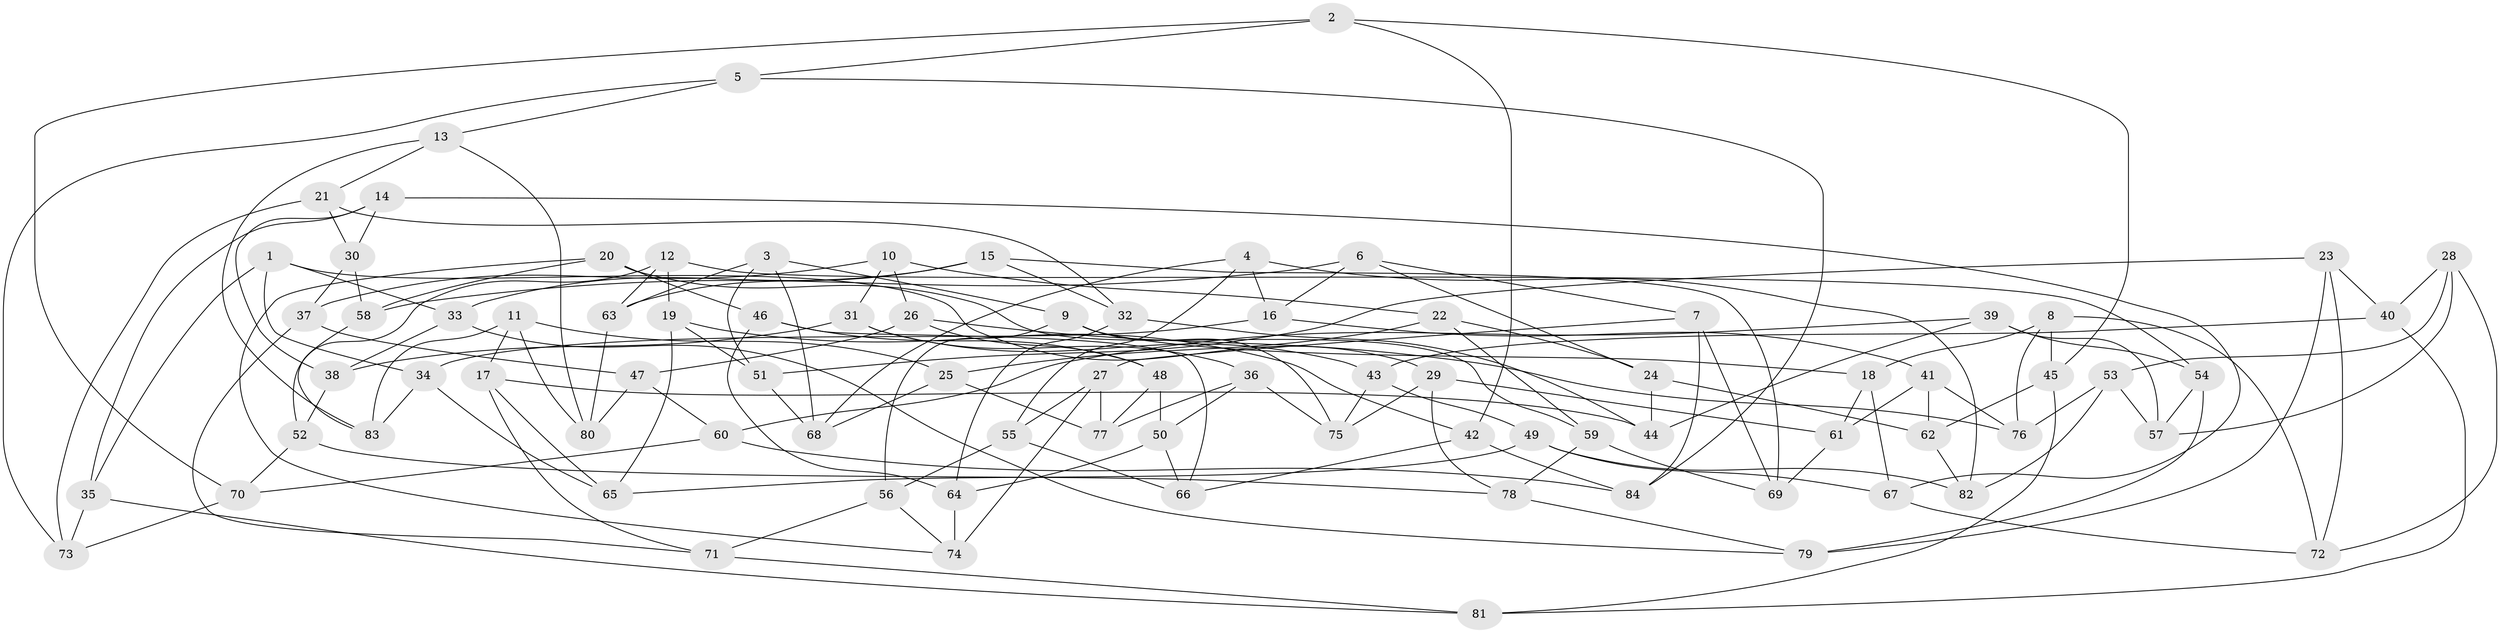 // Generated by graph-tools (version 1.1) at 2025/03/03/09/25 03:03:07]
// undirected, 84 vertices, 168 edges
graph export_dot {
graph [start="1"]
  node [color=gray90,style=filled];
  1;
  2;
  3;
  4;
  5;
  6;
  7;
  8;
  9;
  10;
  11;
  12;
  13;
  14;
  15;
  16;
  17;
  18;
  19;
  20;
  21;
  22;
  23;
  24;
  25;
  26;
  27;
  28;
  29;
  30;
  31;
  32;
  33;
  34;
  35;
  36;
  37;
  38;
  39;
  40;
  41;
  42;
  43;
  44;
  45;
  46;
  47;
  48;
  49;
  50;
  51;
  52;
  53;
  54;
  55;
  56;
  57;
  58;
  59;
  60;
  61;
  62;
  63;
  64;
  65;
  66;
  67;
  68;
  69;
  70;
  71;
  72;
  73;
  74;
  75;
  76;
  77;
  78;
  79;
  80;
  81;
  82;
  83;
  84;
  1 -- 29;
  1 -- 33;
  1 -- 35;
  1 -- 34;
  2 -- 70;
  2 -- 42;
  2 -- 45;
  2 -- 5;
  3 -- 68;
  3 -- 63;
  3 -- 9;
  3 -- 51;
  4 -- 55;
  4 -- 82;
  4 -- 16;
  4 -- 68;
  5 -- 13;
  5 -- 84;
  5 -- 73;
  6 -- 58;
  6 -- 24;
  6 -- 7;
  6 -- 16;
  7 -- 27;
  7 -- 69;
  7 -- 84;
  8 -- 18;
  8 -- 72;
  8 -- 45;
  8 -- 76;
  9 -- 18;
  9 -- 75;
  9 -- 56;
  10 -- 37;
  10 -- 26;
  10 -- 31;
  10 -- 22;
  11 -- 17;
  11 -- 83;
  11 -- 25;
  11 -- 80;
  12 -- 63;
  12 -- 54;
  12 -- 52;
  12 -- 19;
  13 -- 80;
  13 -- 21;
  13 -- 83;
  14 -- 38;
  14 -- 67;
  14 -- 30;
  14 -- 35;
  15 -- 33;
  15 -- 32;
  15 -- 69;
  15 -- 63;
  16 -- 41;
  16 -- 34;
  17 -- 65;
  17 -- 71;
  17 -- 44;
  18 -- 67;
  18 -- 61;
  19 -- 65;
  19 -- 42;
  19 -- 51;
  20 -- 46;
  20 -- 74;
  20 -- 59;
  20 -- 58;
  21 -- 30;
  21 -- 32;
  21 -- 73;
  22 -- 24;
  22 -- 59;
  22 -- 25;
  23 -- 51;
  23 -- 79;
  23 -- 40;
  23 -- 72;
  24 -- 44;
  24 -- 62;
  25 -- 68;
  25 -- 77;
  26 -- 76;
  26 -- 47;
  26 -- 48;
  27 -- 77;
  27 -- 55;
  27 -- 74;
  28 -- 40;
  28 -- 72;
  28 -- 57;
  28 -- 53;
  29 -- 61;
  29 -- 75;
  29 -- 78;
  30 -- 37;
  30 -- 58;
  31 -- 36;
  31 -- 38;
  31 -- 43;
  32 -- 44;
  32 -- 64;
  33 -- 38;
  33 -- 79;
  34 -- 83;
  34 -- 65;
  35 -- 81;
  35 -- 73;
  36 -- 77;
  36 -- 75;
  36 -- 50;
  37 -- 71;
  37 -- 47;
  38 -- 52;
  39 -- 60;
  39 -- 44;
  39 -- 57;
  39 -- 54;
  40 -- 43;
  40 -- 81;
  41 -- 62;
  41 -- 76;
  41 -- 61;
  42 -- 84;
  42 -- 66;
  43 -- 75;
  43 -- 49;
  45 -- 62;
  45 -- 81;
  46 -- 48;
  46 -- 64;
  46 -- 66;
  47 -- 60;
  47 -- 80;
  48 -- 77;
  48 -- 50;
  49 -- 67;
  49 -- 65;
  49 -- 82;
  50 -- 66;
  50 -- 64;
  51 -- 68;
  52 -- 70;
  52 -- 78;
  53 -- 76;
  53 -- 82;
  53 -- 57;
  54 -- 79;
  54 -- 57;
  55 -- 66;
  55 -- 56;
  56 -- 74;
  56 -- 71;
  58 -- 83;
  59 -- 78;
  59 -- 69;
  60 -- 84;
  60 -- 70;
  61 -- 69;
  62 -- 82;
  63 -- 80;
  64 -- 74;
  67 -- 72;
  70 -- 73;
  71 -- 81;
  78 -- 79;
}
